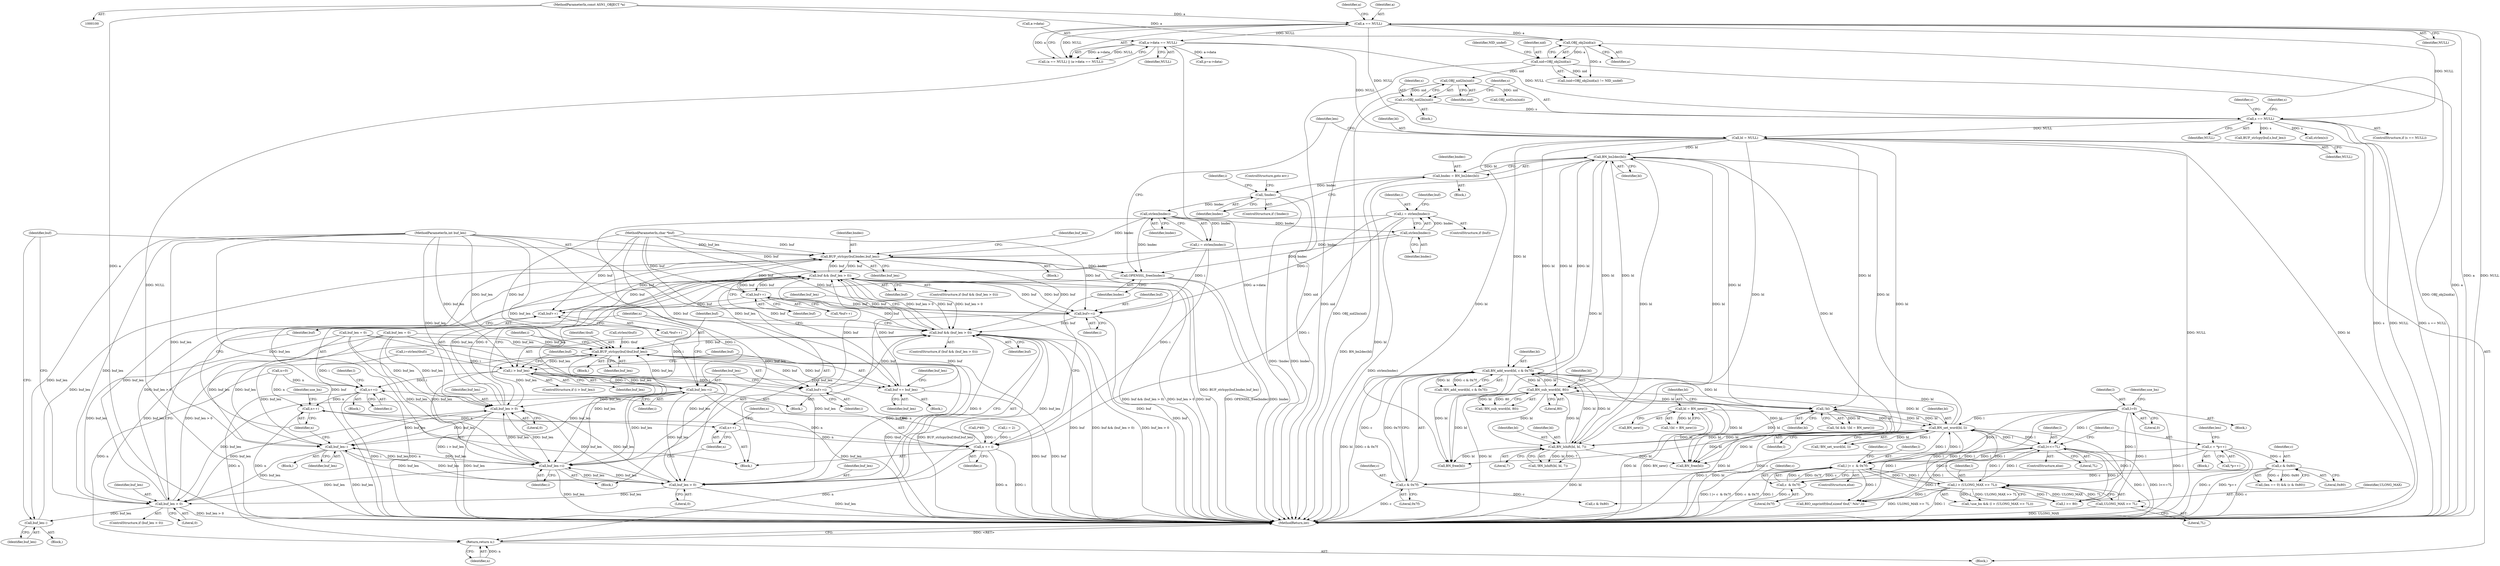 digraph "1_openssl_0042fb5fd1c9d257d713b15a1f45da05cf5c1c87@API" {
"1000372" [label="(Call,i = strlen(bndec))"];
"1000374" [label="(Call,strlen(bndec))"];
"1000368" [label="(Call,strlen(bndec))"];
"1000363" [label="(Call,!bndec)"];
"1000358" [label="(Call,bndec = BN_bn2dec(bl))"];
"1000360" [label="(Call,BN_bn2dec(bl))"];
"1000226" [label="(Call,BN_add_word(bl, c & 0x7f))"];
"1000188" [label="(Call,bl = NULL)"];
"1000121" [label="(Call,a == NULL)"];
"1000103" [label="(MethodParameterIn,const ASN1_OBJECT *a)"];
"1000153" [label="(Call,s == NULL)"];
"1000148" [label="(Call,s=OBJ_nid2ln(nid))"];
"1000150" [label="(Call,OBJ_nid2ln(nid))"];
"1000142" [label="(Call,nid=OBJ_obj2nid(a))"];
"1000144" [label="(Call,OBJ_obj2nid(a))"];
"1000124" [label="(Call,a->data == NULL)"];
"1000305" [label="(Call,BN_sub_word(bl, 80))"];
"1000265" [label="(Call,BN_set_word(bl, l))"];
"1000259" [label="(Call,bl = BN_new())"];
"1000256" [label="(Call,!bl)"];
"1000277" [label="(Call,BN_lshift(bl, bl, 7))"];
"1000283" [label="(Call,l<<=7L)"];
"1000196" [label="(Call,l=0)"];
"1000233" [label="(Call,l |= c  & 0x7f)"];
"1000248" [label="(Call,l > (ULONG_MAX >> 7L))"];
"1000250" [label="(Call,ULONG_MAX >> 7L)"];
"1000235" [label="(Call,c  & 0x7f)"];
"1000205" [label="(Call,c = *p++)"];
"1000217" [label="(Call,c & 0x80)"];
"1000228" [label="(Call,c & 0x7f)"];
"1000400" [label="(Call,buf+=i)"];
"1000337" [label="(Call,buf && (buf_len > 0))"];
"1000345" [label="(Call,buf++)"];
"1000386" [label="(Call,buf++)"];
"1000391" [label="(Call,BUF_strlcpy(buf,bndec,buf_len))"];
"1000411" [label="(Call,OPENSSL_free(bndec))"];
"1000426" [label="(Call,buf && (buf_len > 0))"];
"1000432" [label="(Call,BUF_strlcpy(buf,tbuf,buf_len))"];
"1000437" [label="(Call,i > buf_len)"];
"1000441" [label="(Call,buf += buf_len)"];
"1000449" [label="(Call,buf+=i)"];
"1000452" [label="(Call,buf_len-=i)"];
"1000339" [label="(Call,buf_len > 0)"];
"1000350" [label="(Call,buf_len--)"];
"1000380" [label="(Call,buf_len > 0)"];
"1000389" [label="(Call,buf_len--)"];
"1000403" [label="(Call,buf_len-=i)"];
"1000428" [label="(Call,buf_len > 0)"];
"1000455" [label="(Call,n+=i)"];
"1000352" [label="(Call,n++)"];
"1000406" [label="(Call,n++)"];
"1000408" [label="(Call,n += i)"];
"1000465" [label="(Return,return n;)"];
"1000441" [label="(Call,buf += buf_len)"];
"1000219" [label="(Literal,0x80)"];
"1000457" [label="(Identifier,i)"];
"1000389" [label="(Call,buf_len--)"];
"1000264" [label="(Call,!BN_set_word(bl, l))"];
"1000211" [label="(Identifier,len)"];
"1000336" [label="(ControlStructure,if (buf && (buf_len > 0)))"];
"1000251" [label="(Identifier,ULONG_MAX)"];
"1000454" [label="(Identifier,i)"];
"1000293" [label="(Call,l >= 80)"];
"1000339" [label="(Call,buf_len > 0)"];
"1000436" [label="(ControlStructure,if (i > buf_len))"];
"1000466" [label="(Identifier,n)"];
"1000105" [label="(Block,)"];
"1000392" [label="(Identifier,buf)"];
"1000402" [label="(Identifier,i)"];
"1000358" [label="(Call,bndec = BN_bn2dec(bl))"];
"1000333" [label="(Call,i*40)"];
"1000431" [label="(Block,)"];
"1000435" [label="(Identifier,buf_len)"];
"1000427" [label="(Identifier,buf)"];
"1000453" [label="(Identifier,buf_len)"];
"1000448" [label="(Block,)"];
"1000155" [label="(Identifier,NULL)"];
"1000404" [label="(Identifier,buf_len)"];
"1000390" [label="(Identifier,buf_len)"];
"1000346" [label="(Identifier,buf)"];
"1000126" [label="(Identifier,a)"];
"1000378" [label="(Block,)"];
"1000124" [label="(Call,a->data == NULL)"];
"1000128" [label="(Identifier,NULL)"];
"1000284" [label="(Identifier,l)"];
"1000444" [label="(Call,buf_len = 0)"];
"1000225" [label="(Call,!BN_add_word(bl, c & 0x7f))"];
"1000285" [label="(Literal,7L)"];
"1000361" [label="(Identifier,bl)"];
"1000342" [label="(Block,)"];
"1000257" [label="(Identifier,bl)"];
"1000338" [label="(Identifier,buf)"];
"1000250" [label="(Call,ULONG_MAX >> 7L)"];
"1000195" [label="(Block,)"];
"1000148" [label="(Call,s=OBJ_nid2ln(nid))"];
"1000154" [label="(Identifier,s)"];
"1000151" [label="(Identifier,nid)"];
"1000306" [label="(Identifier,bl)"];
"1000193" [label="(Identifier,len)"];
"1000142" [label="(Call,nid=OBJ_obj2nid(a))"];
"1000369" [label="(Identifier,bndec)"];
"1000297" [label="(Call,i = 2)"];
"1000149" [label="(Identifier,s)"];
"1000381" [label="(Identifier,buf_len)"];
"1000374" [label="(Call,strlen(bndec))"];
"1000432" [label="(Call,BUF_strlcpy(buf,tbuf,buf_len))"];
"1000235" [label="(Call,c  & 0x7f)"];
"1000387" [label="(Identifier,buf)"];
"1000368" [label="(Call,strlen(bndec))"];
"1000345" [label="(Call,buf++)"];
"1000451" [label="(Identifier,i)"];
"1000120" [label="(Call,(a == NULL) || (a->data == NULL))"];
"1000125" [label="(Call,a->data)"];
"1000283" [label="(Call,l<<=7L)"];
"1000366" [label="(Call,i = strlen(bndec))"];
"1000394" [label="(Identifier,buf_len)"];
"1000288" [label="(Block,)"];
"1000401" [label="(Identifier,buf)"];
"1000276" [label="(Call,!BN_lshift(bl, bl, 7))"];
"1000450" [label="(Identifier,buf)"];
"1000206" [label="(Identifier,c)"];
"1000226" [label="(Call,BN_add_word(bl, c & 0x7f))"];
"1000280" [label="(Literal,7)"];
"1000352" [label="(Call,n++)"];
"1000382" [label="(Literal,0)"];
"1000370" [label="(ControlStructure,if (buf))"];
"1000123" [label="(Identifier,NULL)"];
"1000248" [label="(Call,l > (ULONG_MAX >> 7L))"];
"1000428" [label="(Call,buf_len > 0)"];
"1000259" [label="(Call,bl = BN_new())"];
"1000205" [label="(Call,c = *p++)"];
"1000351" [label="(Identifier,buf_len)"];
"1000465" [label="(Return,return n;)"];
"1000121" [label="(Call,a == NULL)"];
"1000197" [label="(Identifier,l)"];
"1000101" [label="(MethodParameterIn,char *buf)"];
"1000108" [label="(Call,n=0)"];
"1000305" [label="(Call,BN_sub_word(bl, 80))"];
"1000445" [label="(Identifier,buf_len)"];
"1000439" [label="(Identifier,buf_len)"];
"1000353" [label="(Identifier,n)"];
"1000367" [label="(Identifier,i)"];
"1000385" [label="(Call,*buf++)"];
"1000255" [label="(Call,!bl && !(bl = BN_new()))"];
"1000217" [label="(Call,c & 0x80)"];
"1000267" [label="(Identifier,l)"];
"1000350" [label="(Call,buf_len--)"];
"1000232" [label="(ControlStructure,else)"];
"1000440" [label="(Block,)"];
"1000158" [label="(Call,OBJ_nid2sn(nid))"];
"1000426" [label="(Call,buf && (buf_len > 0))"];
"1000463" [label="(Call,BN_free(bl))"];
"1000165" [label="(Call,BUF_strlcpy(buf,s,buf_len))"];
"1000282" [label="(ControlStructure,else)"];
"1000307" [label="(Literal,80)"];
"1000412" [label="(Identifier,bndec)"];
"1000423" [label="(Call,strlen(tbuf))"];
"1000266" [label="(Identifier,bl)"];
"1000379" [label="(ControlStructure,if (buf_len > 0))"];
"1000363" [label="(Call,!bndec)"];
"1000171" [label="(Call,strlen(s))"];
"1000122" [label="(Identifier,a)"];
"1000434" [label="(Identifier,tbuf)"];
"1000144" [label="(Call,OBJ_obj2nid(a))"];
"1000189" [label="(Identifier,bl)"];
"1000380" [label="(Call,buf_len > 0)"];
"1000240" [label="(Call,c & 0x80)"];
"1000237" [label="(Literal,0x7f)"];
"1000414" [label="(Block,)"];
"1000260" [label="(Identifier,bl)"];
"1000147" [label="(Block,)"];
"1000141" [label="(Call,(nid=OBJ_obj2nid(a)) != NID_undef)"];
"1000150" [label="(Call,OBJ_nid2ln(nid))"];
"1000252" [label="(Literal,7L)"];
"1000470" [label="(Call,BN_free(bl))"];
"1000456" [label="(Identifier,n)"];
"1000475" [label="(MethodReturn,int)"];
"1000373" [label="(Identifier,i)"];
"1000340" [label="(Identifier,buf_len)"];
"1000355" [label="(Identifier,use_bn)"];
"1000430" [label="(Literal,0)"];
"1000227" [label="(Identifier,bl)"];
"1000344" [label="(Call,*buf++)"];
"1000190" [label="(Identifier,NULL)"];
"1000372" [label="(Call,i = strlen(bndec))"];
"1000152" [label="(ControlStructure,if (s == NULL))"];
"1000425" [label="(ControlStructure,if (buf && (buf_len > 0)))"];
"1000393" [label="(Identifier,bndec)"];
"1000377" [label="(Identifier,buf)"];
"1000396" [label="(Identifier,buf_len)"];
"1000452" [label="(Call,buf_len-=i)"];
"1000360" [label="(Call,BN_bn2dec(bl))"];
"1000409" [label="(Identifier,n)"];
"1000153" [label="(Call,s == NULL)"];
"1000459" [label="(Identifier,l)"];
"1000145" [label="(Identifier,a)"];
"1000362" [label="(ControlStructure,if (!bndec))"];
"1000403" [label="(Call,buf_len-=i)"];
"1000443" [label="(Identifier,buf_len)"];
"1000218" [label="(Identifier,c)"];
"1000386" [label="(Call,buf++)"];
"1000341" [label="(Literal,0)"];
"1000406" [label="(Call,n++)"];
"1000213" [label="(Call,(len == 0) && (c & 0x80))"];
"1000359" [label="(Identifier,bndec)"];
"1000161" [label="(Identifier,s)"];
"1000200" [label="(Identifier,use_bn)"];
"1000438" [label="(Identifier,i)"];
"1000207" [label="(Call,*p++)"];
"1000265" [label="(Call,BN_set_word(bl, l))"];
"1000245" [label="(Call,!use_bn && (l > (ULONG_MAX >> 7L)))"];
"1000455" [label="(Call,n+=i)"];
"1000408" [label="(Call,n += i)"];
"1000400" [label="(Call,buf+=i)"];
"1000203" [label="(Block,)"];
"1000437" [label="(Call,i > buf_len)"];
"1000356" [label="(Block,)"];
"1000258" [label="(Call,!(bl = BN_new()))"];
"1000230" [label="(Literal,0x7f)"];
"1000364" [label="(Identifier,bndec)"];
"1000395" [label="(Call,buf_len = 0)"];
"1000103" [label="(MethodParameterIn,const ASN1_OBJECT *a)"];
"1000157" [label="(Identifier,s)"];
"1000143" [label="(Identifier,nid)"];
"1000256" [label="(Call,!bl)"];
"1000180" [label="(Call,p=a->data)"];
"1000399" [label="(Block,)"];
"1000411" [label="(Call,OPENSSL_free(bndec))"];
"1000102" [label="(MethodParameterIn,int buf_len)"];
"1000241" [label="(Identifier,c)"];
"1000433" [label="(Identifier,buf)"];
"1000442" [label="(Identifier,buf)"];
"1000410" [label="(Identifier,i)"];
"1000236" [label="(Identifier,c)"];
"1000407" [label="(Identifier,n)"];
"1000198" [label="(Literal,0)"];
"1000233" [label="(Call,l |= c  & 0x7f)"];
"1000429" [label="(Identifier,buf_len)"];
"1000391" [label="(Call,BUF_strlcpy(buf,bndec,buf_len))"];
"1000383" [label="(Block,)"];
"1000228" [label="(Call,c & 0x7f)"];
"1000188" [label="(Call,bl = NULL)"];
"1000304" [label="(Call,!BN_sub_word(bl, 80))"];
"1000196" [label="(Call,l=0)"];
"1000415" [label="(Call,BIO_snprintf(tbuf,sizeof tbuf,\".%lu\",l))"];
"1000421" [label="(Call,i=strlen(tbuf))"];
"1000365" [label="(ControlStructure,goto err;)"];
"1000375" [label="(Identifier,bndec)"];
"1000405" [label="(Identifier,i)"];
"1000278" [label="(Identifier,bl)"];
"1000261" [label="(Call,BN_new())"];
"1000449" [label="(Call,buf+=i)"];
"1000234" [label="(Identifier,l)"];
"1000146" [label="(Identifier,NID_undef)"];
"1000279" [label="(Identifier,bl)"];
"1000337" [label="(Call,buf && (buf_len > 0))"];
"1000249" [label="(Identifier,l)"];
"1000277" [label="(Call,BN_lshift(bl, bl, 7))"];
"1000229" [label="(Identifier,c)"];
"1000372" -> "1000370"  [label="AST: "];
"1000372" -> "1000374"  [label="CFG: "];
"1000373" -> "1000372"  [label="AST: "];
"1000374" -> "1000372"  [label="AST: "];
"1000377" -> "1000372"  [label="CFG: "];
"1000372" -> "1000475"  [label="DDG: strlen(bndec)"];
"1000374" -> "1000372"  [label="DDG: bndec"];
"1000372" -> "1000400"  [label="DDG: i"];
"1000372" -> "1000403"  [label="DDG: i"];
"1000372" -> "1000408"  [label="DDG: i"];
"1000374" -> "1000375"  [label="CFG: "];
"1000375" -> "1000374"  [label="AST: "];
"1000368" -> "1000374"  [label="DDG: bndec"];
"1000374" -> "1000391"  [label="DDG: bndec"];
"1000374" -> "1000411"  [label="DDG: bndec"];
"1000368" -> "1000366"  [label="AST: "];
"1000368" -> "1000369"  [label="CFG: "];
"1000369" -> "1000368"  [label="AST: "];
"1000366" -> "1000368"  [label="CFG: "];
"1000368" -> "1000366"  [label="DDG: bndec"];
"1000363" -> "1000368"  [label="DDG: bndec"];
"1000368" -> "1000391"  [label="DDG: bndec"];
"1000368" -> "1000411"  [label="DDG: bndec"];
"1000363" -> "1000362"  [label="AST: "];
"1000363" -> "1000364"  [label="CFG: "];
"1000364" -> "1000363"  [label="AST: "];
"1000365" -> "1000363"  [label="CFG: "];
"1000367" -> "1000363"  [label="CFG: "];
"1000363" -> "1000475"  [label="DDG: bndec"];
"1000363" -> "1000475"  [label="DDG: !bndec"];
"1000358" -> "1000363"  [label="DDG: bndec"];
"1000358" -> "1000356"  [label="AST: "];
"1000358" -> "1000360"  [label="CFG: "];
"1000359" -> "1000358"  [label="AST: "];
"1000360" -> "1000358"  [label="AST: "];
"1000364" -> "1000358"  [label="CFG: "];
"1000358" -> "1000475"  [label="DDG: BN_bn2dec(bl)"];
"1000360" -> "1000358"  [label="DDG: bl"];
"1000360" -> "1000361"  [label="CFG: "];
"1000361" -> "1000360"  [label="AST: "];
"1000360" -> "1000475"  [label="DDG: bl"];
"1000360" -> "1000226"  [label="DDG: bl"];
"1000360" -> "1000256"  [label="DDG: bl"];
"1000360" -> "1000277"  [label="DDG: bl"];
"1000360" -> "1000305"  [label="DDG: bl"];
"1000226" -> "1000360"  [label="DDG: bl"];
"1000188" -> "1000360"  [label="DDG: bl"];
"1000305" -> "1000360"  [label="DDG: bl"];
"1000265" -> "1000360"  [label="DDG: bl"];
"1000277" -> "1000360"  [label="DDG: bl"];
"1000360" -> "1000463"  [label="DDG: bl"];
"1000360" -> "1000470"  [label="DDG: bl"];
"1000226" -> "1000225"  [label="AST: "];
"1000226" -> "1000228"  [label="CFG: "];
"1000227" -> "1000226"  [label="AST: "];
"1000228" -> "1000226"  [label="AST: "];
"1000225" -> "1000226"  [label="CFG: "];
"1000226" -> "1000475"  [label="DDG: bl"];
"1000226" -> "1000475"  [label="DDG: c & 0x7f"];
"1000226" -> "1000225"  [label="DDG: bl"];
"1000226" -> "1000225"  [label="DDG: c & 0x7f"];
"1000188" -> "1000226"  [label="DDG: bl"];
"1000305" -> "1000226"  [label="DDG: bl"];
"1000265" -> "1000226"  [label="DDG: bl"];
"1000277" -> "1000226"  [label="DDG: bl"];
"1000228" -> "1000226"  [label="DDG: c"];
"1000228" -> "1000226"  [label="DDG: 0x7f"];
"1000226" -> "1000256"  [label="DDG: bl"];
"1000226" -> "1000277"  [label="DDG: bl"];
"1000226" -> "1000305"  [label="DDG: bl"];
"1000226" -> "1000463"  [label="DDG: bl"];
"1000226" -> "1000470"  [label="DDG: bl"];
"1000188" -> "1000105"  [label="AST: "];
"1000188" -> "1000190"  [label="CFG: "];
"1000189" -> "1000188"  [label="AST: "];
"1000190" -> "1000188"  [label="AST: "];
"1000193" -> "1000188"  [label="CFG: "];
"1000188" -> "1000475"  [label="DDG: NULL"];
"1000188" -> "1000475"  [label="DDG: bl"];
"1000121" -> "1000188"  [label="DDG: NULL"];
"1000153" -> "1000188"  [label="DDG: NULL"];
"1000124" -> "1000188"  [label="DDG: NULL"];
"1000188" -> "1000256"  [label="DDG: bl"];
"1000188" -> "1000277"  [label="DDG: bl"];
"1000188" -> "1000305"  [label="DDG: bl"];
"1000188" -> "1000463"  [label="DDG: bl"];
"1000188" -> "1000470"  [label="DDG: bl"];
"1000121" -> "1000120"  [label="AST: "];
"1000121" -> "1000123"  [label="CFG: "];
"1000122" -> "1000121"  [label="AST: "];
"1000123" -> "1000121"  [label="AST: "];
"1000126" -> "1000121"  [label="CFG: "];
"1000120" -> "1000121"  [label="CFG: "];
"1000121" -> "1000475"  [label="DDG: NULL"];
"1000121" -> "1000475"  [label="DDG: a"];
"1000121" -> "1000120"  [label="DDG: a"];
"1000121" -> "1000120"  [label="DDG: NULL"];
"1000103" -> "1000121"  [label="DDG: a"];
"1000121" -> "1000124"  [label="DDG: NULL"];
"1000121" -> "1000144"  [label="DDG: a"];
"1000121" -> "1000153"  [label="DDG: NULL"];
"1000103" -> "1000100"  [label="AST: "];
"1000103" -> "1000475"  [label="DDG: a"];
"1000103" -> "1000144"  [label="DDG: a"];
"1000153" -> "1000152"  [label="AST: "];
"1000153" -> "1000155"  [label="CFG: "];
"1000154" -> "1000153"  [label="AST: "];
"1000155" -> "1000153"  [label="AST: "];
"1000157" -> "1000153"  [label="CFG: "];
"1000161" -> "1000153"  [label="CFG: "];
"1000153" -> "1000475"  [label="DDG: NULL"];
"1000153" -> "1000475"  [label="DDG: s == NULL"];
"1000153" -> "1000475"  [label="DDG: s"];
"1000148" -> "1000153"  [label="DDG: s"];
"1000124" -> "1000153"  [label="DDG: NULL"];
"1000153" -> "1000165"  [label="DDG: s"];
"1000153" -> "1000171"  [label="DDG: s"];
"1000148" -> "1000147"  [label="AST: "];
"1000148" -> "1000150"  [label="CFG: "];
"1000149" -> "1000148"  [label="AST: "];
"1000150" -> "1000148"  [label="AST: "];
"1000154" -> "1000148"  [label="CFG: "];
"1000148" -> "1000475"  [label="DDG: OBJ_nid2ln(nid)"];
"1000150" -> "1000148"  [label="DDG: nid"];
"1000150" -> "1000151"  [label="CFG: "];
"1000151" -> "1000150"  [label="AST: "];
"1000150" -> "1000475"  [label="DDG: nid"];
"1000142" -> "1000150"  [label="DDG: nid"];
"1000150" -> "1000158"  [label="DDG: nid"];
"1000142" -> "1000141"  [label="AST: "];
"1000142" -> "1000144"  [label="CFG: "];
"1000143" -> "1000142"  [label="AST: "];
"1000144" -> "1000142"  [label="AST: "];
"1000146" -> "1000142"  [label="CFG: "];
"1000142" -> "1000475"  [label="DDG: OBJ_obj2nid(a)"];
"1000142" -> "1000475"  [label="DDG: nid"];
"1000142" -> "1000141"  [label="DDG: nid"];
"1000144" -> "1000142"  [label="DDG: a"];
"1000144" -> "1000145"  [label="CFG: "];
"1000145" -> "1000144"  [label="AST: "];
"1000144" -> "1000475"  [label="DDG: a"];
"1000144" -> "1000141"  [label="DDG: a"];
"1000124" -> "1000120"  [label="AST: "];
"1000124" -> "1000128"  [label="CFG: "];
"1000125" -> "1000124"  [label="AST: "];
"1000128" -> "1000124"  [label="AST: "];
"1000120" -> "1000124"  [label="CFG: "];
"1000124" -> "1000475"  [label="DDG: a->data"];
"1000124" -> "1000475"  [label="DDG: NULL"];
"1000124" -> "1000120"  [label="DDG: a->data"];
"1000124" -> "1000120"  [label="DDG: NULL"];
"1000124" -> "1000180"  [label="DDG: a->data"];
"1000305" -> "1000304"  [label="AST: "];
"1000305" -> "1000307"  [label="CFG: "];
"1000306" -> "1000305"  [label="AST: "];
"1000307" -> "1000305"  [label="AST: "];
"1000304" -> "1000305"  [label="CFG: "];
"1000305" -> "1000475"  [label="DDG: bl"];
"1000305" -> "1000256"  [label="DDG: bl"];
"1000305" -> "1000277"  [label="DDG: bl"];
"1000305" -> "1000304"  [label="DDG: bl"];
"1000305" -> "1000304"  [label="DDG: 80"];
"1000265" -> "1000305"  [label="DDG: bl"];
"1000277" -> "1000305"  [label="DDG: bl"];
"1000305" -> "1000463"  [label="DDG: bl"];
"1000305" -> "1000470"  [label="DDG: bl"];
"1000265" -> "1000264"  [label="AST: "];
"1000265" -> "1000267"  [label="CFG: "];
"1000266" -> "1000265"  [label="AST: "];
"1000267" -> "1000265"  [label="AST: "];
"1000264" -> "1000265"  [label="CFG: "];
"1000265" -> "1000475"  [label="DDG: l"];
"1000265" -> "1000475"  [label="DDG: bl"];
"1000265" -> "1000233"  [label="DDG: l"];
"1000265" -> "1000248"  [label="DDG: l"];
"1000265" -> "1000256"  [label="DDG: bl"];
"1000265" -> "1000264"  [label="DDG: bl"];
"1000265" -> "1000264"  [label="DDG: l"];
"1000259" -> "1000265"  [label="DDG: bl"];
"1000256" -> "1000265"  [label="DDG: bl"];
"1000283" -> "1000265"  [label="DDG: l"];
"1000196" -> "1000265"  [label="DDG: l"];
"1000233" -> "1000265"  [label="DDG: l"];
"1000248" -> "1000265"  [label="DDG: l"];
"1000265" -> "1000277"  [label="DDG: bl"];
"1000265" -> "1000283"  [label="DDG: l"];
"1000265" -> "1000293"  [label="DDG: l"];
"1000265" -> "1000415"  [label="DDG: l"];
"1000265" -> "1000463"  [label="DDG: bl"];
"1000265" -> "1000470"  [label="DDG: bl"];
"1000259" -> "1000258"  [label="AST: "];
"1000259" -> "1000261"  [label="CFG: "];
"1000260" -> "1000259"  [label="AST: "];
"1000261" -> "1000259"  [label="AST: "];
"1000258" -> "1000259"  [label="CFG: "];
"1000259" -> "1000475"  [label="DDG: bl"];
"1000259" -> "1000475"  [label="DDG: BN_new()"];
"1000259" -> "1000258"  [label="DDG: bl"];
"1000259" -> "1000470"  [label="DDG: bl"];
"1000256" -> "1000255"  [label="AST: "];
"1000256" -> "1000257"  [label="CFG: "];
"1000257" -> "1000256"  [label="AST: "];
"1000260" -> "1000256"  [label="CFG: "];
"1000255" -> "1000256"  [label="CFG: "];
"1000256" -> "1000475"  [label="DDG: bl"];
"1000256" -> "1000255"  [label="DDG: bl"];
"1000277" -> "1000256"  [label="DDG: bl"];
"1000256" -> "1000470"  [label="DDG: bl"];
"1000277" -> "1000276"  [label="AST: "];
"1000277" -> "1000280"  [label="CFG: "];
"1000278" -> "1000277"  [label="AST: "];
"1000279" -> "1000277"  [label="AST: "];
"1000280" -> "1000277"  [label="AST: "];
"1000276" -> "1000277"  [label="CFG: "];
"1000277" -> "1000475"  [label="DDG: bl"];
"1000277" -> "1000276"  [label="DDG: bl"];
"1000277" -> "1000276"  [label="DDG: 7"];
"1000277" -> "1000463"  [label="DDG: bl"];
"1000277" -> "1000470"  [label="DDG: bl"];
"1000283" -> "1000282"  [label="AST: "];
"1000283" -> "1000285"  [label="CFG: "];
"1000284" -> "1000283"  [label="AST: "];
"1000285" -> "1000283"  [label="AST: "];
"1000206" -> "1000283"  [label="CFG: "];
"1000283" -> "1000475"  [label="DDG: l"];
"1000283" -> "1000475"  [label="DDG: l<<=7L"];
"1000283" -> "1000233"  [label="DDG: l"];
"1000283" -> "1000248"  [label="DDG: l"];
"1000196" -> "1000283"  [label="DDG: l"];
"1000233" -> "1000283"  [label="DDG: l"];
"1000248" -> "1000283"  [label="DDG: l"];
"1000283" -> "1000293"  [label="DDG: l"];
"1000283" -> "1000415"  [label="DDG: l"];
"1000196" -> "1000195"  [label="AST: "];
"1000196" -> "1000198"  [label="CFG: "];
"1000197" -> "1000196"  [label="AST: "];
"1000198" -> "1000196"  [label="AST: "];
"1000200" -> "1000196"  [label="CFG: "];
"1000196" -> "1000475"  [label="DDG: l"];
"1000196" -> "1000233"  [label="DDG: l"];
"1000196" -> "1000248"  [label="DDG: l"];
"1000196" -> "1000293"  [label="DDG: l"];
"1000196" -> "1000415"  [label="DDG: l"];
"1000233" -> "1000232"  [label="AST: "];
"1000233" -> "1000235"  [label="CFG: "];
"1000234" -> "1000233"  [label="AST: "];
"1000235" -> "1000233"  [label="AST: "];
"1000241" -> "1000233"  [label="CFG: "];
"1000233" -> "1000475"  [label="DDG: l |= c  & 0x7f"];
"1000233" -> "1000475"  [label="DDG: c  & 0x7f"];
"1000233" -> "1000475"  [label="DDG: l"];
"1000248" -> "1000233"  [label="DDG: l"];
"1000235" -> "1000233"  [label="DDG: c"];
"1000235" -> "1000233"  [label="DDG: 0x7f"];
"1000233" -> "1000248"  [label="DDG: l"];
"1000233" -> "1000293"  [label="DDG: l"];
"1000233" -> "1000415"  [label="DDG: l"];
"1000248" -> "1000245"  [label="AST: "];
"1000248" -> "1000250"  [label="CFG: "];
"1000249" -> "1000248"  [label="AST: "];
"1000250" -> "1000248"  [label="AST: "];
"1000245" -> "1000248"  [label="CFG: "];
"1000248" -> "1000475"  [label="DDG: ULONG_MAX >> 7L"];
"1000248" -> "1000475"  [label="DDG: l"];
"1000248" -> "1000245"  [label="DDG: l"];
"1000248" -> "1000245"  [label="DDG: ULONG_MAX >> 7L"];
"1000250" -> "1000248"  [label="DDG: ULONG_MAX"];
"1000250" -> "1000248"  [label="DDG: 7L"];
"1000248" -> "1000293"  [label="DDG: l"];
"1000248" -> "1000415"  [label="DDG: l"];
"1000250" -> "1000252"  [label="CFG: "];
"1000251" -> "1000250"  [label="AST: "];
"1000252" -> "1000250"  [label="AST: "];
"1000250" -> "1000475"  [label="DDG: ULONG_MAX"];
"1000235" -> "1000237"  [label="CFG: "];
"1000236" -> "1000235"  [label="AST: "];
"1000237" -> "1000235"  [label="AST: "];
"1000205" -> "1000235"  [label="DDG: c"];
"1000217" -> "1000235"  [label="DDG: c"];
"1000235" -> "1000240"  [label="DDG: c"];
"1000205" -> "1000203"  [label="AST: "];
"1000205" -> "1000207"  [label="CFG: "];
"1000206" -> "1000205"  [label="AST: "];
"1000207" -> "1000205"  [label="AST: "];
"1000211" -> "1000205"  [label="CFG: "];
"1000205" -> "1000475"  [label="DDG: c"];
"1000205" -> "1000475"  [label="DDG: *p++"];
"1000205" -> "1000217"  [label="DDG: c"];
"1000205" -> "1000228"  [label="DDG: c"];
"1000217" -> "1000213"  [label="AST: "];
"1000217" -> "1000219"  [label="CFG: "];
"1000218" -> "1000217"  [label="AST: "];
"1000219" -> "1000217"  [label="AST: "];
"1000213" -> "1000217"  [label="CFG: "];
"1000217" -> "1000475"  [label="DDG: c"];
"1000217" -> "1000213"  [label="DDG: c"];
"1000217" -> "1000213"  [label="DDG: 0x80"];
"1000217" -> "1000228"  [label="DDG: c"];
"1000228" -> "1000230"  [label="CFG: "];
"1000229" -> "1000228"  [label="AST: "];
"1000230" -> "1000228"  [label="AST: "];
"1000228" -> "1000475"  [label="DDG: c"];
"1000228" -> "1000240"  [label="DDG: c"];
"1000400" -> "1000399"  [label="AST: "];
"1000400" -> "1000402"  [label="CFG: "];
"1000401" -> "1000400"  [label="AST: "];
"1000402" -> "1000400"  [label="AST: "];
"1000404" -> "1000400"  [label="CFG: "];
"1000400" -> "1000475"  [label="DDG: buf"];
"1000400" -> "1000337"  [label="DDG: buf"];
"1000366" -> "1000400"  [label="DDG: i"];
"1000337" -> "1000400"  [label="DDG: buf"];
"1000345" -> "1000400"  [label="DDG: buf"];
"1000101" -> "1000400"  [label="DDG: buf"];
"1000400" -> "1000426"  [label="DDG: buf"];
"1000337" -> "1000336"  [label="AST: "];
"1000337" -> "1000338"  [label="CFG: "];
"1000337" -> "1000339"  [label="CFG: "];
"1000338" -> "1000337"  [label="AST: "];
"1000339" -> "1000337"  [label="AST: "];
"1000346" -> "1000337"  [label="CFG: "];
"1000353" -> "1000337"  [label="CFG: "];
"1000337" -> "1000475"  [label="DDG: buf_len > 0"];
"1000337" -> "1000475"  [label="DDG: buf"];
"1000337" -> "1000475"  [label="DDG: buf && (buf_len > 0)"];
"1000441" -> "1000337"  [label="DDG: buf"];
"1000426" -> "1000337"  [label="DDG: buf"];
"1000426" -> "1000337"  [label="DDG: buf_len > 0"];
"1000391" -> "1000337"  [label="DDG: buf"];
"1000449" -> "1000337"  [label="DDG: buf"];
"1000345" -> "1000337"  [label="DDG: buf"];
"1000101" -> "1000337"  [label="DDG: buf"];
"1000339" -> "1000337"  [label="DDG: buf_len"];
"1000339" -> "1000337"  [label="DDG: 0"];
"1000380" -> "1000337"  [label="DDG: buf_len > 0"];
"1000337" -> "1000345"  [label="DDG: buf"];
"1000337" -> "1000386"  [label="DDG: buf"];
"1000337" -> "1000391"  [label="DDG: buf"];
"1000337" -> "1000426"  [label="DDG: buf"];
"1000337" -> "1000426"  [label="DDG: buf_len > 0"];
"1000345" -> "1000344"  [label="AST: "];
"1000345" -> "1000346"  [label="CFG: "];
"1000346" -> "1000345"  [label="AST: "];
"1000344" -> "1000345"  [label="CFG: "];
"1000345" -> "1000475"  [label="DDG: buf"];
"1000101" -> "1000345"  [label="DDG: buf"];
"1000345" -> "1000386"  [label="DDG: buf"];
"1000345" -> "1000391"  [label="DDG: buf"];
"1000345" -> "1000426"  [label="DDG: buf"];
"1000386" -> "1000385"  [label="AST: "];
"1000386" -> "1000387"  [label="CFG: "];
"1000387" -> "1000386"  [label="AST: "];
"1000385" -> "1000386"  [label="CFG: "];
"1000101" -> "1000386"  [label="DDG: buf"];
"1000386" -> "1000391"  [label="DDG: buf"];
"1000391" -> "1000378"  [label="AST: "];
"1000391" -> "1000394"  [label="CFG: "];
"1000392" -> "1000391"  [label="AST: "];
"1000393" -> "1000391"  [label="AST: "];
"1000394" -> "1000391"  [label="AST: "];
"1000396" -> "1000391"  [label="CFG: "];
"1000391" -> "1000475"  [label="DDG: buf"];
"1000391" -> "1000475"  [label="DDG: BUF_strlcpy(buf,bndec,buf_len)"];
"1000101" -> "1000391"  [label="DDG: buf"];
"1000389" -> "1000391"  [label="DDG: buf_len"];
"1000380" -> "1000391"  [label="DDG: buf_len"];
"1000102" -> "1000391"  [label="DDG: buf_len"];
"1000391" -> "1000411"  [label="DDG: bndec"];
"1000391" -> "1000426"  [label="DDG: buf"];
"1000411" -> "1000288"  [label="AST: "];
"1000411" -> "1000412"  [label="CFG: "];
"1000412" -> "1000411"  [label="AST: "];
"1000193" -> "1000411"  [label="CFG: "];
"1000411" -> "1000475"  [label="DDG: OPENSSL_free(bndec)"];
"1000411" -> "1000475"  [label="DDG: bndec"];
"1000426" -> "1000425"  [label="AST: "];
"1000426" -> "1000427"  [label="CFG: "];
"1000426" -> "1000428"  [label="CFG: "];
"1000427" -> "1000426"  [label="AST: "];
"1000428" -> "1000426"  [label="AST: "];
"1000433" -> "1000426"  [label="CFG: "];
"1000456" -> "1000426"  [label="CFG: "];
"1000426" -> "1000475"  [label="DDG: buf_len > 0"];
"1000426" -> "1000475"  [label="DDG: buf"];
"1000426" -> "1000475"  [label="DDG: buf && (buf_len > 0)"];
"1000441" -> "1000426"  [label="DDG: buf"];
"1000449" -> "1000426"  [label="DDG: buf"];
"1000101" -> "1000426"  [label="DDG: buf"];
"1000380" -> "1000426"  [label="DDG: buf_len > 0"];
"1000428" -> "1000426"  [label="DDG: buf_len"];
"1000428" -> "1000426"  [label="DDG: 0"];
"1000426" -> "1000432"  [label="DDG: buf"];
"1000432" -> "1000431"  [label="AST: "];
"1000432" -> "1000435"  [label="CFG: "];
"1000433" -> "1000432"  [label="AST: "];
"1000434" -> "1000432"  [label="AST: "];
"1000435" -> "1000432"  [label="AST: "];
"1000438" -> "1000432"  [label="CFG: "];
"1000432" -> "1000475"  [label="DDG: tbuf"];
"1000432" -> "1000475"  [label="DDG: BUF_strlcpy(buf,tbuf,buf_len)"];
"1000101" -> "1000432"  [label="DDG: buf"];
"1000423" -> "1000432"  [label="DDG: tbuf"];
"1000395" -> "1000432"  [label="DDG: buf_len"];
"1000350" -> "1000432"  [label="DDG: buf_len"];
"1000403" -> "1000432"  [label="DDG: buf_len"];
"1000444" -> "1000432"  [label="DDG: buf_len"];
"1000339" -> "1000432"  [label="DDG: buf_len"];
"1000428" -> "1000432"  [label="DDG: buf_len"];
"1000452" -> "1000432"  [label="DDG: buf_len"];
"1000102" -> "1000432"  [label="DDG: buf_len"];
"1000432" -> "1000437"  [label="DDG: buf_len"];
"1000432" -> "1000441"  [label="DDG: buf"];
"1000432" -> "1000449"  [label="DDG: buf"];
"1000437" -> "1000436"  [label="AST: "];
"1000437" -> "1000439"  [label="CFG: "];
"1000438" -> "1000437"  [label="AST: "];
"1000439" -> "1000437"  [label="AST: "];
"1000442" -> "1000437"  [label="CFG: "];
"1000450" -> "1000437"  [label="CFG: "];
"1000437" -> "1000475"  [label="DDG: i > buf_len"];
"1000421" -> "1000437"  [label="DDG: i"];
"1000102" -> "1000437"  [label="DDG: buf_len"];
"1000437" -> "1000441"  [label="DDG: buf_len"];
"1000437" -> "1000449"  [label="DDG: i"];
"1000437" -> "1000452"  [label="DDG: i"];
"1000437" -> "1000452"  [label="DDG: buf_len"];
"1000437" -> "1000455"  [label="DDG: i"];
"1000441" -> "1000440"  [label="AST: "];
"1000441" -> "1000443"  [label="CFG: "];
"1000442" -> "1000441"  [label="AST: "];
"1000443" -> "1000441"  [label="AST: "];
"1000445" -> "1000441"  [label="CFG: "];
"1000441" -> "1000475"  [label="DDG: buf"];
"1000102" -> "1000441"  [label="DDG: buf_len"];
"1000101" -> "1000441"  [label="DDG: buf"];
"1000449" -> "1000448"  [label="AST: "];
"1000449" -> "1000451"  [label="CFG: "];
"1000450" -> "1000449"  [label="AST: "];
"1000451" -> "1000449"  [label="AST: "];
"1000453" -> "1000449"  [label="CFG: "];
"1000449" -> "1000475"  [label="DDG: buf"];
"1000101" -> "1000449"  [label="DDG: buf"];
"1000452" -> "1000448"  [label="AST: "];
"1000452" -> "1000454"  [label="CFG: "];
"1000453" -> "1000452"  [label="AST: "];
"1000454" -> "1000452"  [label="AST: "];
"1000456" -> "1000452"  [label="CFG: "];
"1000452" -> "1000475"  [label="DDG: buf_len"];
"1000452" -> "1000339"  [label="DDG: buf_len"];
"1000452" -> "1000350"  [label="DDG: buf_len"];
"1000452" -> "1000380"  [label="DDG: buf_len"];
"1000452" -> "1000403"  [label="DDG: buf_len"];
"1000452" -> "1000428"  [label="DDG: buf_len"];
"1000102" -> "1000452"  [label="DDG: buf_len"];
"1000339" -> "1000341"  [label="CFG: "];
"1000340" -> "1000339"  [label="AST: "];
"1000341" -> "1000339"  [label="AST: "];
"1000339" -> "1000475"  [label="DDG: buf_len"];
"1000395" -> "1000339"  [label="DDG: buf_len"];
"1000350" -> "1000339"  [label="DDG: buf_len"];
"1000403" -> "1000339"  [label="DDG: buf_len"];
"1000444" -> "1000339"  [label="DDG: buf_len"];
"1000428" -> "1000339"  [label="DDG: buf_len"];
"1000102" -> "1000339"  [label="DDG: buf_len"];
"1000339" -> "1000350"  [label="DDG: buf_len"];
"1000339" -> "1000380"  [label="DDG: buf_len"];
"1000339" -> "1000403"  [label="DDG: buf_len"];
"1000339" -> "1000428"  [label="DDG: buf_len"];
"1000350" -> "1000342"  [label="AST: "];
"1000350" -> "1000351"  [label="CFG: "];
"1000351" -> "1000350"  [label="AST: "];
"1000353" -> "1000350"  [label="CFG: "];
"1000350" -> "1000475"  [label="DDG: buf_len"];
"1000395" -> "1000350"  [label="DDG: buf_len"];
"1000403" -> "1000350"  [label="DDG: buf_len"];
"1000444" -> "1000350"  [label="DDG: buf_len"];
"1000428" -> "1000350"  [label="DDG: buf_len"];
"1000102" -> "1000350"  [label="DDG: buf_len"];
"1000350" -> "1000380"  [label="DDG: buf_len"];
"1000350" -> "1000403"  [label="DDG: buf_len"];
"1000350" -> "1000428"  [label="DDG: buf_len"];
"1000380" -> "1000379"  [label="AST: "];
"1000380" -> "1000382"  [label="CFG: "];
"1000381" -> "1000380"  [label="AST: "];
"1000382" -> "1000380"  [label="AST: "];
"1000387" -> "1000380"  [label="CFG: "];
"1000392" -> "1000380"  [label="CFG: "];
"1000380" -> "1000475"  [label="DDG: buf_len > 0"];
"1000395" -> "1000380"  [label="DDG: buf_len"];
"1000403" -> "1000380"  [label="DDG: buf_len"];
"1000444" -> "1000380"  [label="DDG: buf_len"];
"1000428" -> "1000380"  [label="DDG: buf_len"];
"1000102" -> "1000380"  [label="DDG: buf_len"];
"1000380" -> "1000389"  [label="DDG: buf_len"];
"1000389" -> "1000383"  [label="AST: "];
"1000389" -> "1000390"  [label="CFG: "];
"1000390" -> "1000389"  [label="AST: "];
"1000392" -> "1000389"  [label="CFG: "];
"1000102" -> "1000389"  [label="DDG: buf_len"];
"1000403" -> "1000399"  [label="AST: "];
"1000403" -> "1000405"  [label="CFG: "];
"1000404" -> "1000403"  [label="AST: "];
"1000405" -> "1000403"  [label="AST: "];
"1000407" -> "1000403"  [label="CFG: "];
"1000403" -> "1000475"  [label="DDG: buf_len"];
"1000366" -> "1000403"  [label="DDG: i"];
"1000395" -> "1000403"  [label="DDG: buf_len"];
"1000444" -> "1000403"  [label="DDG: buf_len"];
"1000428" -> "1000403"  [label="DDG: buf_len"];
"1000102" -> "1000403"  [label="DDG: buf_len"];
"1000403" -> "1000428"  [label="DDG: buf_len"];
"1000428" -> "1000430"  [label="CFG: "];
"1000429" -> "1000428"  [label="AST: "];
"1000430" -> "1000428"  [label="AST: "];
"1000428" -> "1000475"  [label="DDG: buf_len"];
"1000395" -> "1000428"  [label="DDG: buf_len"];
"1000444" -> "1000428"  [label="DDG: buf_len"];
"1000102" -> "1000428"  [label="DDG: buf_len"];
"1000455" -> "1000414"  [label="AST: "];
"1000455" -> "1000457"  [label="CFG: "];
"1000456" -> "1000455"  [label="AST: "];
"1000457" -> "1000455"  [label="AST: "];
"1000459" -> "1000455"  [label="CFG: "];
"1000455" -> "1000475"  [label="DDG: i"];
"1000455" -> "1000475"  [label="DDG: n"];
"1000455" -> "1000352"  [label="DDG: n"];
"1000421" -> "1000455"  [label="DDG: i"];
"1000408" -> "1000455"  [label="DDG: n"];
"1000108" -> "1000455"  [label="DDG: n"];
"1000455" -> "1000465"  [label="DDG: n"];
"1000352" -> "1000288"  [label="AST: "];
"1000352" -> "1000353"  [label="CFG: "];
"1000353" -> "1000352"  [label="AST: "];
"1000355" -> "1000352"  [label="CFG: "];
"1000352" -> "1000475"  [label="DDG: n"];
"1000408" -> "1000352"  [label="DDG: n"];
"1000108" -> "1000352"  [label="DDG: n"];
"1000352" -> "1000406"  [label="DDG: n"];
"1000406" -> "1000288"  [label="AST: "];
"1000406" -> "1000407"  [label="CFG: "];
"1000407" -> "1000406"  [label="AST: "];
"1000409" -> "1000406"  [label="CFG: "];
"1000406" -> "1000408"  [label="DDG: n"];
"1000408" -> "1000288"  [label="AST: "];
"1000408" -> "1000410"  [label="CFG: "];
"1000409" -> "1000408"  [label="AST: "];
"1000410" -> "1000408"  [label="AST: "];
"1000412" -> "1000408"  [label="CFG: "];
"1000408" -> "1000475"  [label="DDG: n"];
"1000408" -> "1000475"  [label="DDG: i"];
"1000366" -> "1000408"  [label="DDG: i"];
"1000333" -> "1000408"  [label="DDG: i"];
"1000297" -> "1000408"  [label="DDG: i"];
"1000408" -> "1000465"  [label="DDG: n"];
"1000465" -> "1000105"  [label="AST: "];
"1000465" -> "1000466"  [label="CFG: "];
"1000466" -> "1000465"  [label="AST: "];
"1000475" -> "1000465"  [label="CFG: "];
"1000465" -> "1000475"  [label="DDG: <RET>"];
"1000466" -> "1000465"  [label="DDG: n"];
"1000108" -> "1000465"  [label="DDG: n"];
}
